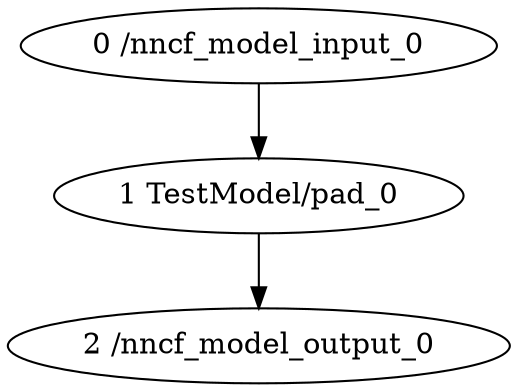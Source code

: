 strict digraph  {
"0 /nncf_model_input_0" [id=0, type=nncf_model_input];
"1 TestModel/pad_0" [id=1, type=pad];
"2 /nncf_model_output_0" [id=2, type=nncf_model_output];
"0 /nncf_model_input_0" -> "1 TestModel/pad_0";
"1 TestModel/pad_0" -> "2 /nncf_model_output_0";
}
